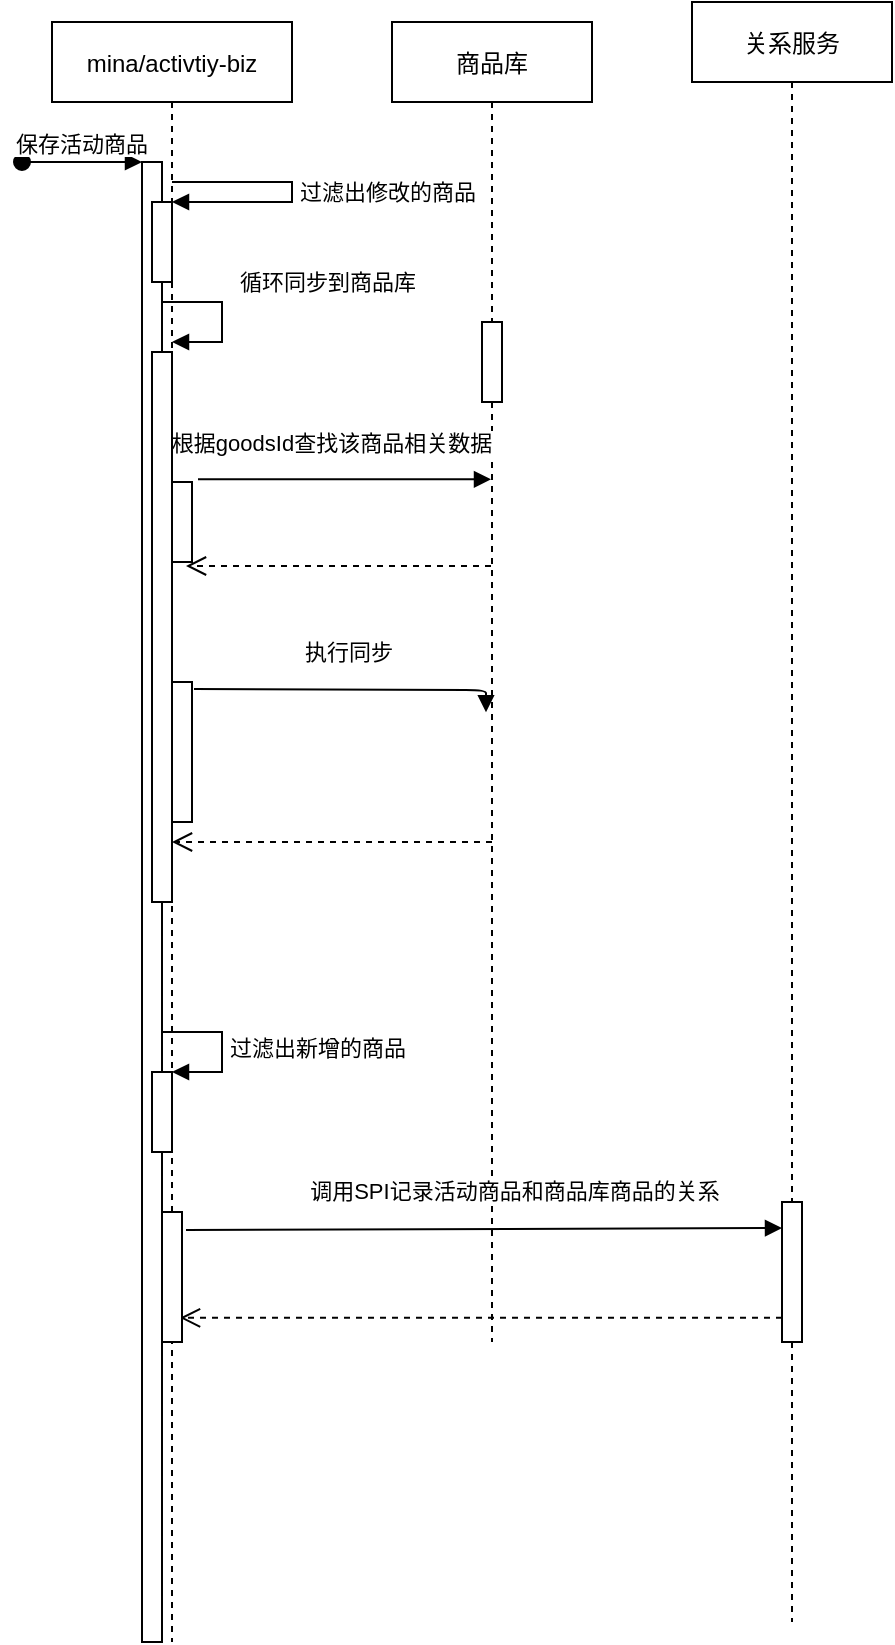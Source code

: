 <mxfile version="14.7.6" type="github">
  <diagram id="kE0A7_xDF46XmdOOy0-5" name="Page-1">
    <mxGraphModel dx="1422" dy="762" grid="1" gridSize="10" guides="1" tooltips="1" connect="1" arrows="1" fold="1" page="1" pageScale="1" pageWidth="827" pageHeight="1169" math="0" shadow="0">
      <root>
        <mxCell id="0" />
        <mxCell id="1" parent="0" />
        <mxCell id="cEDnHxhPDUiLTpFMf11G-1" value="mina/activtiy-biz" style="shape=umlLifeline;perimeter=lifelinePerimeter;container=1;collapsible=0;recursiveResize=0;rounded=0;shadow=0;strokeWidth=1;" vertex="1" parent="1">
          <mxGeometry x="100" y="80" width="120" height="810" as="geometry" />
        </mxCell>
        <mxCell id="cEDnHxhPDUiLTpFMf11G-2" value="" style="points=[];perimeter=orthogonalPerimeter;rounded=0;shadow=0;strokeWidth=1;" vertex="1" parent="cEDnHxhPDUiLTpFMf11G-1">
          <mxGeometry x="45" y="70" width="10" height="740" as="geometry" />
        </mxCell>
        <mxCell id="cEDnHxhPDUiLTpFMf11G-3" value="保存活动商品" style="verticalAlign=bottom;startArrow=oval;endArrow=block;startSize=8;shadow=0;strokeWidth=1;" edge="1" parent="cEDnHxhPDUiLTpFMf11G-1" target="cEDnHxhPDUiLTpFMf11G-2">
          <mxGeometry relative="1" as="geometry">
            <mxPoint x="-15" y="70" as="sourcePoint" />
          </mxGeometry>
        </mxCell>
        <mxCell id="cEDnHxhPDUiLTpFMf11G-4" value="" style="points=[];perimeter=orthogonalPerimeter;rounded=0;shadow=0;strokeWidth=1;" vertex="1" parent="cEDnHxhPDUiLTpFMf11G-1">
          <mxGeometry x="60" y="230" width="10" height="40" as="geometry" />
        </mxCell>
        <mxCell id="cEDnHxhPDUiLTpFMf11G-7" value="" style="html=1;points=[];perimeter=orthogonalPerimeter;" vertex="1" parent="cEDnHxhPDUiLTpFMf11G-1">
          <mxGeometry x="60" y="330" width="10" height="70" as="geometry" />
        </mxCell>
        <mxCell id="cEDnHxhPDUiLTpFMf11G-11" value="循环同步到商品库" style="edgeStyle=orthogonalEdgeStyle;html=1;align=left;spacingLeft=2;endArrow=block;rounded=0;entryX=1;entryY=0;" edge="1" parent="cEDnHxhPDUiLTpFMf11G-1">
          <mxGeometry x="-0.2" y="11" relative="1" as="geometry">
            <mxPoint x="55" y="140" as="sourcePoint" />
            <Array as="points">
              <mxPoint x="85" y="140" />
            </Array>
            <mxPoint x="60" y="160" as="targetPoint" />
            <mxPoint x="-6" y="-10" as="offset" />
          </mxGeometry>
        </mxCell>
        <mxCell id="cEDnHxhPDUiLTpFMf11G-35" value="" style="html=1;points=[];perimeter=orthogonalPerimeter;" vertex="1" parent="cEDnHxhPDUiLTpFMf11G-1">
          <mxGeometry x="50" y="90" width="10" height="40" as="geometry" />
        </mxCell>
        <mxCell id="cEDnHxhPDUiLTpFMf11G-36" value="过滤出修改的商品" style="edgeStyle=orthogonalEdgeStyle;html=1;align=left;spacingLeft=2;endArrow=block;rounded=0;entryX=1;entryY=0;" edge="1" target="cEDnHxhPDUiLTpFMf11G-35" parent="cEDnHxhPDUiLTpFMf11G-1">
          <mxGeometry relative="1" as="geometry">
            <mxPoint x="60" y="80" as="sourcePoint" />
            <Array as="points">
              <mxPoint x="120" y="80" />
              <mxPoint x="120" y="90" />
            </Array>
          </mxGeometry>
        </mxCell>
        <mxCell id="cEDnHxhPDUiLTpFMf11G-37" value="" style="html=1;points=[];perimeter=orthogonalPerimeter;" vertex="1" parent="cEDnHxhPDUiLTpFMf11G-1">
          <mxGeometry x="50" y="525" width="10" height="40" as="geometry" />
        </mxCell>
        <mxCell id="cEDnHxhPDUiLTpFMf11G-38" value="过滤出新增的商品" style="edgeStyle=orthogonalEdgeStyle;html=1;align=left;spacingLeft=2;endArrow=block;rounded=0;entryX=1;entryY=0;" edge="1" target="cEDnHxhPDUiLTpFMf11G-37" parent="cEDnHxhPDUiLTpFMf11G-1">
          <mxGeometry relative="1" as="geometry">
            <mxPoint x="55" y="505" as="sourcePoint" />
            <Array as="points">
              <mxPoint x="85" y="505" />
            </Array>
          </mxGeometry>
        </mxCell>
        <mxCell id="cEDnHxhPDUiLTpFMf11G-15" value="商品库" style="shape=umlLifeline;perimeter=lifelinePerimeter;container=1;collapsible=0;recursiveResize=0;rounded=0;shadow=0;strokeWidth=1;" vertex="1" parent="1">
          <mxGeometry x="270" y="80" width="100" height="660" as="geometry" />
        </mxCell>
        <mxCell id="cEDnHxhPDUiLTpFMf11G-16" value="" style="points=[];perimeter=orthogonalPerimeter;rounded=0;shadow=0;strokeWidth=1;" vertex="1" parent="cEDnHxhPDUiLTpFMf11G-15">
          <mxGeometry x="45" y="150" width="10" height="40" as="geometry" />
        </mxCell>
        <mxCell id="cEDnHxhPDUiLTpFMf11G-17" value="关系服务" style="shape=umlLifeline;perimeter=lifelinePerimeter;container=1;collapsible=0;recursiveResize=0;rounded=0;shadow=0;strokeWidth=1;" vertex="1" parent="1">
          <mxGeometry x="420" y="70" width="100" height="810" as="geometry" />
        </mxCell>
        <mxCell id="cEDnHxhPDUiLTpFMf11G-18" value="" style="points=[];perimeter=orthogonalPerimeter;rounded=0;shadow=0;strokeWidth=1;" vertex="1" parent="cEDnHxhPDUiLTpFMf11G-17">
          <mxGeometry x="45" y="600" width="10" height="70" as="geometry" />
        </mxCell>
        <mxCell id="cEDnHxhPDUiLTpFMf11G-23" value="根据goodsId查找该商品相关数据" style="verticalAlign=bottom;endArrow=block;shadow=0;strokeWidth=1;exitX=1.3;exitY=-0.033;exitDx=0;exitDy=0;exitPerimeter=0;" edge="1" parent="1" source="cEDnHxhPDUiLTpFMf11G-4" target="cEDnHxhPDUiLTpFMf11G-15">
          <mxGeometry x="-0.085" y="9" relative="1" as="geometry">
            <mxPoint x="170" y="220" as="sourcePoint" />
            <mxPoint x="350" y="222" as="targetPoint" />
            <mxPoint as="offset" />
          </mxGeometry>
        </mxCell>
        <mxCell id="cEDnHxhPDUiLTpFMf11G-24" value="" style="verticalAlign=bottom;endArrow=open;dashed=1;endSize=8;shadow=0;strokeWidth=1;entryX=0.7;entryY=1.05;entryDx=0;entryDy=0;entryPerimeter=0;" edge="1" parent="1" source="cEDnHxhPDUiLTpFMf11G-15" target="cEDnHxhPDUiLTpFMf11G-4">
          <mxGeometry relative="1" as="geometry">
            <mxPoint x="160" y="250.0" as="targetPoint" />
            <mxPoint x="290" y="250.0" as="sourcePoint" />
          </mxGeometry>
        </mxCell>
        <mxCell id="cEDnHxhPDUiLTpFMf11G-25" value="调用SPI记录活动商品和商品库商品的关系" style="verticalAlign=bottom;endArrow=block;shadow=0;strokeWidth=1;exitX=1.2;exitY=0.138;exitDx=0;exitDy=0;exitPerimeter=0;entryX=0;entryY=0.186;entryDx=0;entryDy=0;entryPerimeter=0;" edge="1" parent="1" source="cEDnHxhPDUiLTpFMf11G-5" target="cEDnHxhPDUiLTpFMf11G-18">
          <mxGeometry x="0.105" y="10" relative="1" as="geometry">
            <mxPoint x="190" y="302" as="sourcePoint" />
            <mxPoint x="465" y="688" as="targetPoint" />
            <mxPoint as="offset" />
            <Array as="points" />
          </mxGeometry>
        </mxCell>
        <mxCell id="cEDnHxhPDUiLTpFMf11G-26" value="" style="verticalAlign=bottom;endArrow=open;dashed=1;endSize=8;shadow=0;strokeWidth=1;entryX=0.9;entryY=0.814;entryDx=0;entryDy=0;entryPerimeter=0;" edge="1" parent="1" source="cEDnHxhPDUiLTpFMf11G-18" target="cEDnHxhPDUiLTpFMf11G-5">
          <mxGeometry relative="1" as="geometry">
            <mxPoint x="190" y="340" as="targetPoint" />
            <mxPoint x="530" y="340" as="sourcePoint" />
          </mxGeometry>
        </mxCell>
        <mxCell id="cEDnHxhPDUiLTpFMf11G-29" value="执行同步" style="verticalAlign=bottom;endArrow=block;shadow=0;strokeWidth=1;exitX=1.1;exitY=0.05;exitDx=0;exitDy=0;exitPerimeter=0;entryX=0.47;entryY=0.523;entryDx=0;entryDy=0;entryPerimeter=0;" edge="1" parent="1" source="cEDnHxhPDUiLTpFMf11G-7" target="cEDnHxhPDUiLTpFMf11G-15">
          <mxGeometry x="-0.014" y="10" relative="1" as="geometry">
            <mxPoint x="200" y="530" as="sourcePoint" />
            <mxPoint x="607" y="526.05" as="targetPoint" />
            <mxPoint as="offset" />
            <Array as="points">
              <mxPoint x="317" y="414" />
            </Array>
          </mxGeometry>
        </mxCell>
        <mxCell id="cEDnHxhPDUiLTpFMf11G-31" value="" style="html=1;points=[];perimeter=orthogonalPerimeter;" vertex="1" parent="1">
          <mxGeometry x="150" y="245" width="10" height="275" as="geometry" />
        </mxCell>
        <mxCell id="cEDnHxhPDUiLTpFMf11G-9" value="" style="verticalAlign=bottom;endArrow=open;dashed=1;endSize=8;shadow=0;strokeWidth=1;" edge="1" parent="1">
          <mxGeometry relative="1" as="geometry">
            <mxPoint x="160" y="490" as="targetPoint" />
            <mxPoint x="320" y="490" as="sourcePoint" />
          </mxGeometry>
        </mxCell>
        <mxCell id="cEDnHxhPDUiLTpFMf11G-5" value="" style="html=1;points=[];perimeter=orthogonalPerimeter;" vertex="1" parent="1">
          <mxGeometry x="155" y="675" width="10" height="65" as="geometry" />
        </mxCell>
      </root>
    </mxGraphModel>
  </diagram>
</mxfile>
